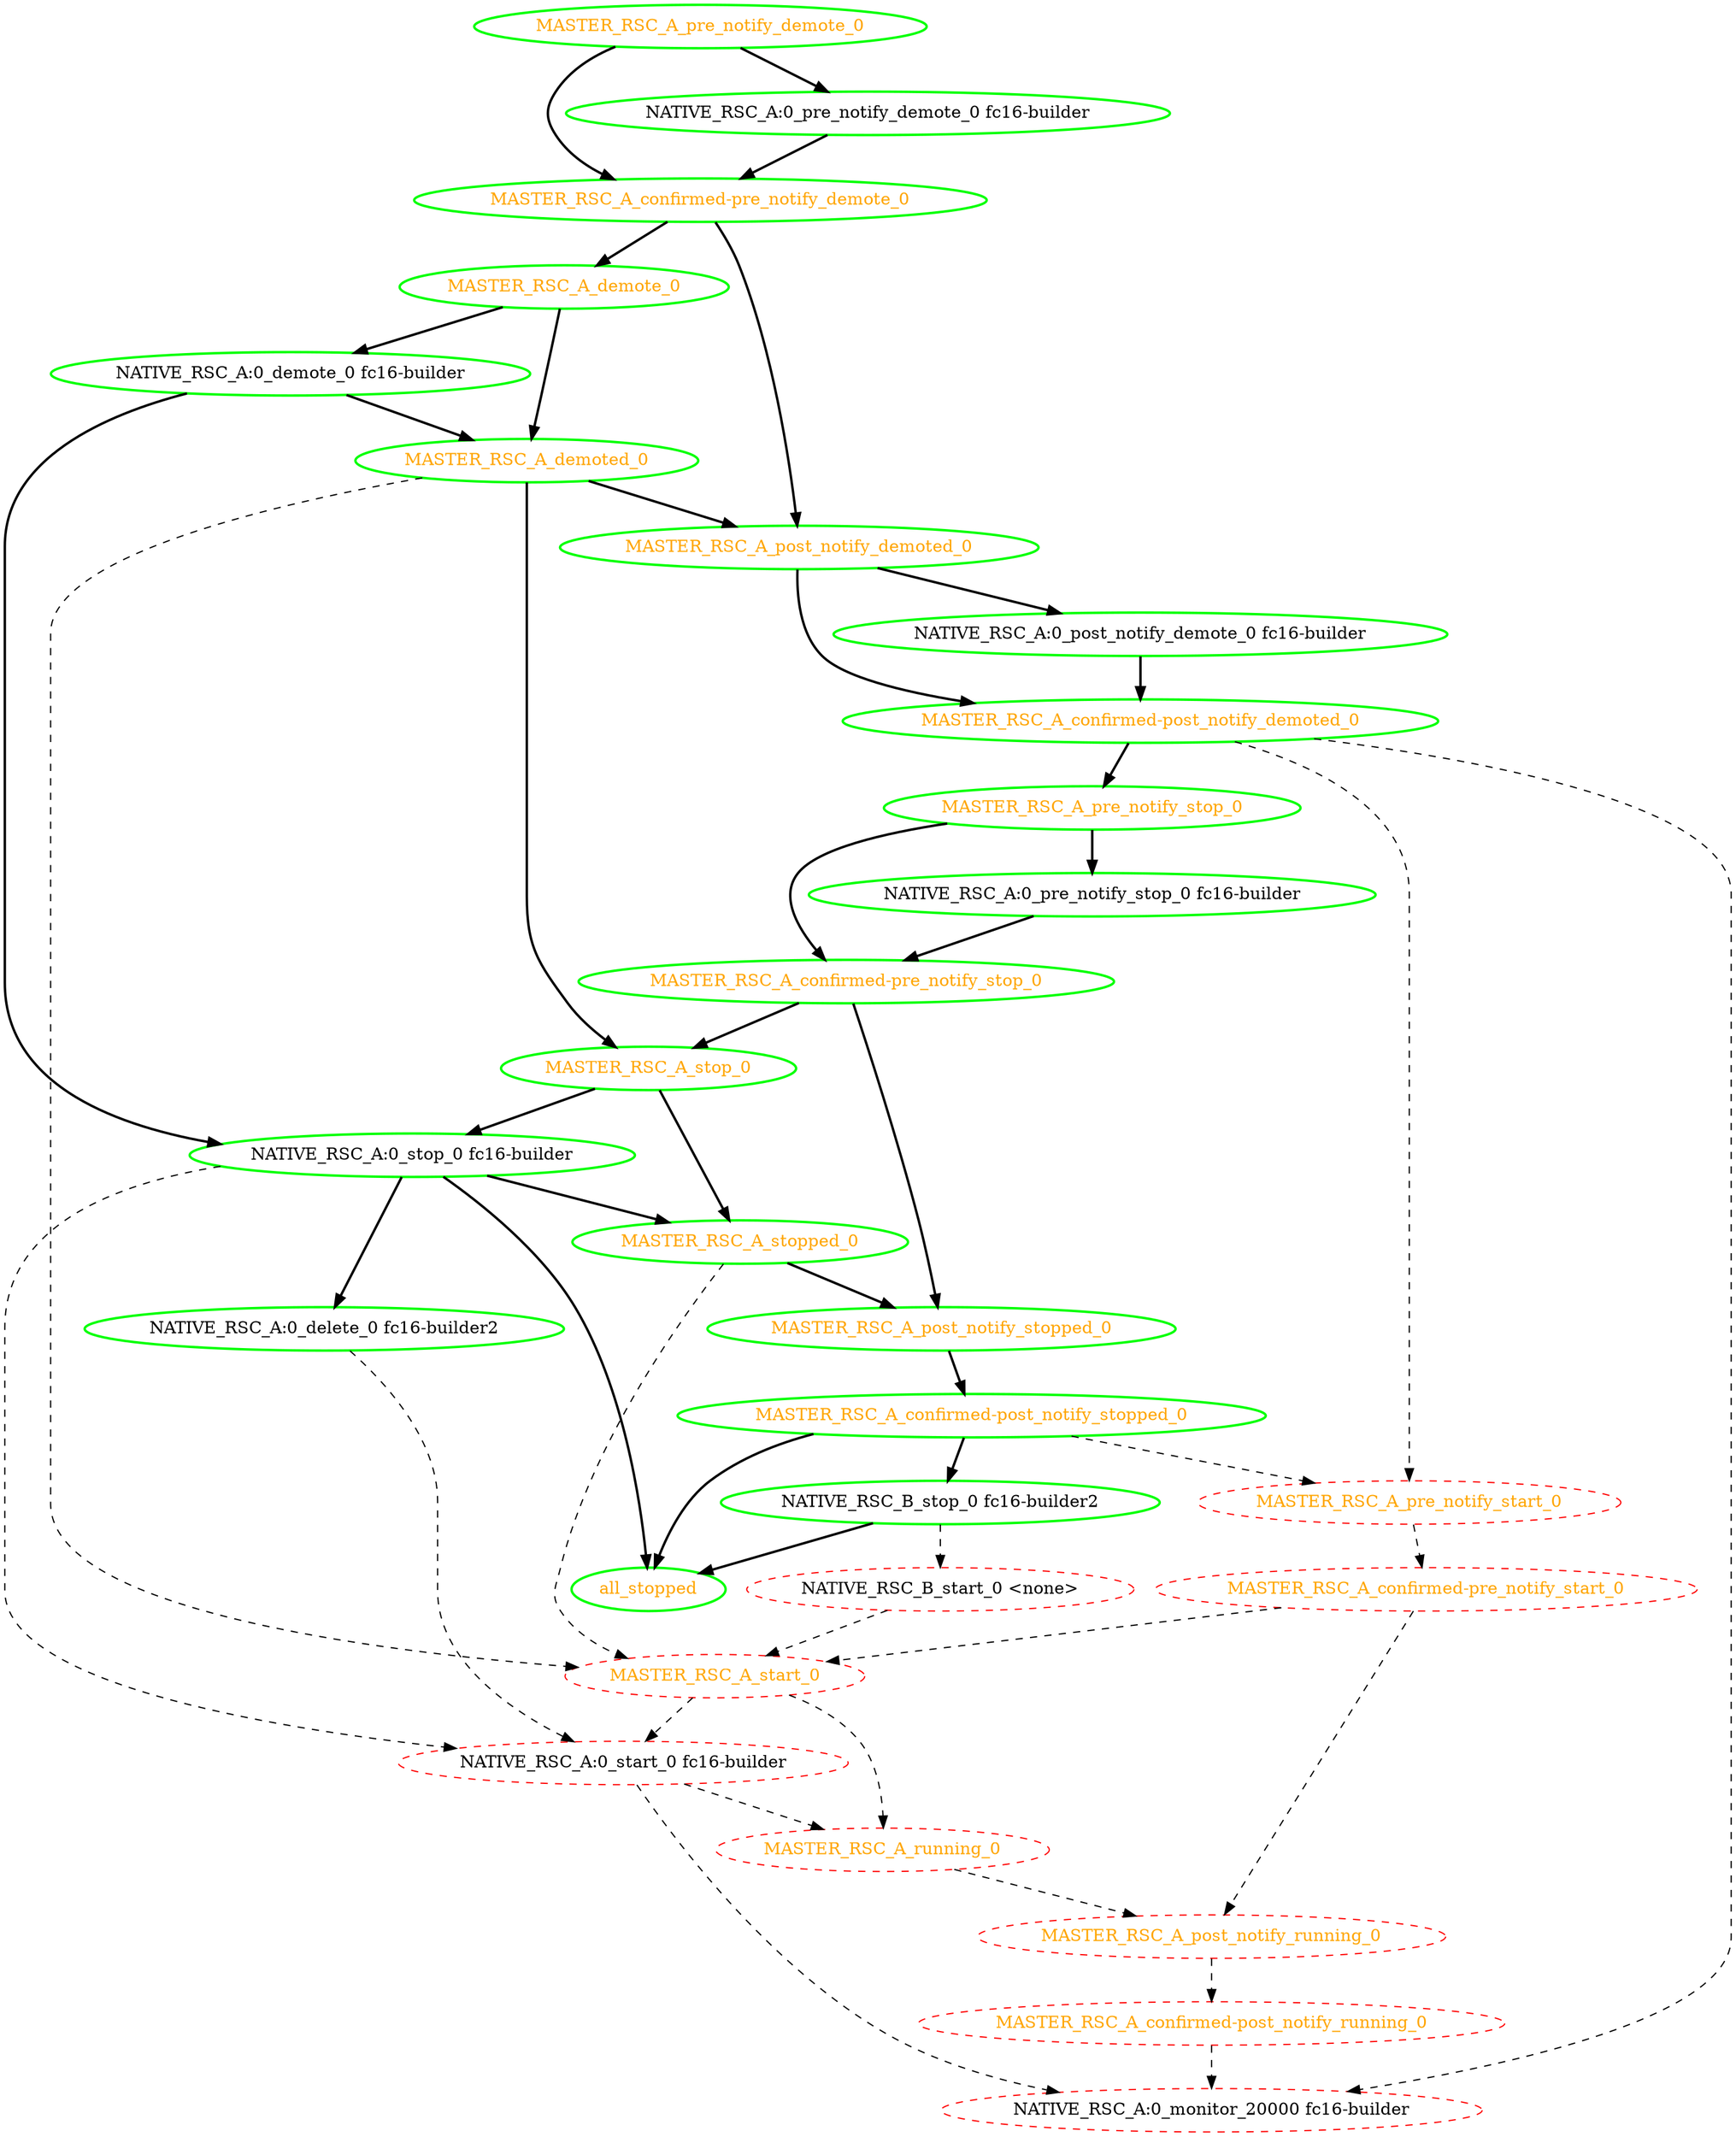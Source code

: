  digraph "g" {
"MASTER_RSC_A_confirmed-post_notify_demoted_0" -> "MASTER_RSC_A_pre_notify_start_0" [ style = dashed]
"MASTER_RSC_A_confirmed-post_notify_demoted_0" -> "MASTER_RSC_A_pre_notify_stop_0" [ style = bold]
"MASTER_RSC_A_confirmed-post_notify_demoted_0" -> "NATIVE_RSC_A:0_monitor_20000 fc16-builder" [ style = dashed]
"MASTER_RSC_A_confirmed-post_notify_demoted_0" [ style=bold color="green" fontcolor="orange"]
"MASTER_RSC_A_confirmed-post_notify_running_0" -> "NATIVE_RSC_A:0_monitor_20000 fc16-builder" [ style = dashed]
"MASTER_RSC_A_confirmed-post_notify_running_0" [ style=dashed color="red" fontcolor="orange"]
"MASTER_RSC_A_confirmed-post_notify_stopped_0" -> "MASTER_RSC_A_pre_notify_start_0" [ style = dashed]
"MASTER_RSC_A_confirmed-post_notify_stopped_0" -> "NATIVE_RSC_B_stop_0 fc16-builder2" [ style = bold]
"MASTER_RSC_A_confirmed-post_notify_stopped_0" -> "all_stopped" [ style = bold]
"MASTER_RSC_A_confirmed-post_notify_stopped_0" [ style=bold color="green" fontcolor="orange"]
"MASTER_RSC_A_confirmed-pre_notify_demote_0" -> "MASTER_RSC_A_demote_0" [ style = bold]
"MASTER_RSC_A_confirmed-pre_notify_demote_0" -> "MASTER_RSC_A_post_notify_demoted_0" [ style = bold]
"MASTER_RSC_A_confirmed-pre_notify_demote_0" [ style=bold color="green" fontcolor="orange"]
"MASTER_RSC_A_confirmed-pre_notify_start_0" -> "MASTER_RSC_A_post_notify_running_0" [ style = dashed]
"MASTER_RSC_A_confirmed-pre_notify_start_0" -> "MASTER_RSC_A_start_0" [ style = dashed]
"MASTER_RSC_A_confirmed-pre_notify_start_0" [ style=dashed color="red" fontcolor="orange"]
"MASTER_RSC_A_confirmed-pre_notify_stop_0" -> "MASTER_RSC_A_post_notify_stopped_0" [ style = bold]
"MASTER_RSC_A_confirmed-pre_notify_stop_0" -> "MASTER_RSC_A_stop_0" [ style = bold]
"MASTER_RSC_A_confirmed-pre_notify_stop_0" [ style=bold color="green" fontcolor="orange"]
"MASTER_RSC_A_demote_0" -> "MASTER_RSC_A_demoted_0" [ style = bold]
"MASTER_RSC_A_demote_0" -> "NATIVE_RSC_A:0_demote_0 fc16-builder" [ style = bold]
"MASTER_RSC_A_demote_0" [ style=bold color="green" fontcolor="orange"]
"MASTER_RSC_A_demoted_0" -> "MASTER_RSC_A_post_notify_demoted_0" [ style = bold]
"MASTER_RSC_A_demoted_0" -> "MASTER_RSC_A_start_0" [ style = dashed]
"MASTER_RSC_A_demoted_0" -> "MASTER_RSC_A_stop_0" [ style = bold]
"MASTER_RSC_A_demoted_0" [ style=bold color="green" fontcolor="orange"]
"MASTER_RSC_A_post_notify_demoted_0" -> "MASTER_RSC_A_confirmed-post_notify_demoted_0" [ style = bold]
"MASTER_RSC_A_post_notify_demoted_0" -> "NATIVE_RSC_A:0_post_notify_demote_0 fc16-builder" [ style = bold]
"MASTER_RSC_A_post_notify_demoted_0" [ style=bold color="green" fontcolor="orange"]
"MASTER_RSC_A_post_notify_running_0" -> "MASTER_RSC_A_confirmed-post_notify_running_0" [ style = dashed]
"MASTER_RSC_A_post_notify_running_0" [ style=dashed color="red" fontcolor="orange"]
"MASTER_RSC_A_post_notify_stopped_0" -> "MASTER_RSC_A_confirmed-post_notify_stopped_0" [ style = bold]
"MASTER_RSC_A_post_notify_stopped_0" [ style=bold color="green" fontcolor="orange"]
"MASTER_RSC_A_pre_notify_demote_0" -> "MASTER_RSC_A_confirmed-pre_notify_demote_0" [ style = bold]
"MASTER_RSC_A_pre_notify_demote_0" -> "NATIVE_RSC_A:0_pre_notify_demote_0 fc16-builder" [ style = bold]
"MASTER_RSC_A_pre_notify_demote_0" [ style=bold color="green" fontcolor="orange"]
"MASTER_RSC_A_pre_notify_start_0" -> "MASTER_RSC_A_confirmed-pre_notify_start_0" [ style = dashed]
"MASTER_RSC_A_pre_notify_start_0" [ style=dashed color="red" fontcolor="orange"]
"MASTER_RSC_A_pre_notify_stop_0" -> "MASTER_RSC_A_confirmed-pre_notify_stop_0" [ style = bold]
"MASTER_RSC_A_pre_notify_stop_0" -> "NATIVE_RSC_A:0_pre_notify_stop_0 fc16-builder" [ style = bold]
"MASTER_RSC_A_pre_notify_stop_0" [ style=bold color="green" fontcolor="orange"]
"MASTER_RSC_A_running_0" -> "MASTER_RSC_A_post_notify_running_0" [ style = dashed]
"MASTER_RSC_A_running_0" [ style=dashed color="red" fontcolor="orange"]
"MASTER_RSC_A_start_0" -> "MASTER_RSC_A_running_0" [ style = dashed]
"MASTER_RSC_A_start_0" -> "NATIVE_RSC_A:0_start_0 fc16-builder" [ style = dashed]
"MASTER_RSC_A_start_0" [ style=dashed color="red" fontcolor="orange"]
"MASTER_RSC_A_stop_0" -> "MASTER_RSC_A_stopped_0" [ style = bold]
"MASTER_RSC_A_stop_0" -> "NATIVE_RSC_A:0_stop_0 fc16-builder" [ style = bold]
"MASTER_RSC_A_stop_0" [ style=bold color="green" fontcolor="orange"]
"MASTER_RSC_A_stopped_0" -> "MASTER_RSC_A_post_notify_stopped_0" [ style = bold]
"MASTER_RSC_A_stopped_0" -> "MASTER_RSC_A_start_0" [ style = dashed]
"MASTER_RSC_A_stopped_0" [ style=bold color="green" fontcolor="orange"]
"NATIVE_RSC_A:0_delete_0 fc16-builder2" -> "NATIVE_RSC_A:0_start_0 fc16-builder" [ style = dashed]
"NATIVE_RSC_A:0_delete_0 fc16-builder2" [ style=bold color="green" fontcolor="black"]
"NATIVE_RSC_A:0_demote_0 fc16-builder" -> "MASTER_RSC_A_demoted_0" [ style = bold]
"NATIVE_RSC_A:0_demote_0 fc16-builder" -> "NATIVE_RSC_A:0_stop_0 fc16-builder" [ style = bold]
"NATIVE_RSC_A:0_demote_0 fc16-builder" [ style=bold color="green" fontcolor="black"]
"NATIVE_RSC_A:0_monitor_20000 fc16-builder" [ style=dashed color="red" fontcolor="black"]
"NATIVE_RSC_A:0_post_notify_demote_0 fc16-builder" -> "MASTER_RSC_A_confirmed-post_notify_demoted_0" [ style = bold]
"NATIVE_RSC_A:0_post_notify_demote_0 fc16-builder" [ style=bold color="green" fontcolor="black"]
"NATIVE_RSC_A:0_pre_notify_demote_0 fc16-builder" -> "MASTER_RSC_A_confirmed-pre_notify_demote_0" [ style = bold]
"NATIVE_RSC_A:0_pre_notify_demote_0 fc16-builder" [ style=bold color="green" fontcolor="black"]
"NATIVE_RSC_A:0_pre_notify_stop_0 fc16-builder" -> "MASTER_RSC_A_confirmed-pre_notify_stop_0" [ style = bold]
"NATIVE_RSC_A:0_pre_notify_stop_0 fc16-builder" [ style=bold color="green" fontcolor="black"]
"NATIVE_RSC_A:0_start_0 fc16-builder" -> "MASTER_RSC_A_running_0" [ style = dashed]
"NATIVE_RSC_A:0_start_0 fc16-builder" -> "NATIVE_RSC_A:0_monitor_20000 fc16-builder" [ style = dashed]
"NATIVE_RSC_A:0_start_0 fc16-builder" [ style=dashed color="red" fontcolor="black"]
"NATIVE_RSC_A:0_stop_0 fc16-builder" -> "MASTER_RSC_A_stopped_0" [ style = bold]
"NATIVE_RSC_A:0_stop_0 fc16-builder" -> "NATIVE_RSC_A:0_delete_0 fc16-builder2" [ style = bold]
"NATIVE_RSC_A:0_stop_0 fc16-builder" -> "NATIVE_RSC_A:0_start_0 fc16-builder" [ style = dashed]
"NATIVE_RSC_A:0_stop_0 fc16-builder" -> "all_stopped" [ style = bold]
"NATIVE_RSC_A:0_stop_0 fc16-builder" [ style=bold color="green" fontcolor="black"]
"NATIVE_RSC_B_start_0 <none>" -> "MASTER_RSC_A_start_0" [ style = dashed]
"NATIVE_RSC_B_start_0 <none>" [ style=dashed color="red" fontcolor="black"]
"NATIVE_RSC_B_stop_0 fc16-builder2" -> "NATIVE_RSC_B_start_0 <none>" [ style = dashed]
"NATIVE_RSC_B_stop_0 fc16-builder2" -> "all_stopped" [ style = bold]
"NATIVE_RSC_B_stop_0 fc16-builder2" [ style=bold color="green" fontcolor="black"]
"all_stopped" [ style=bold color="green" fontcolor="orange"]
}

